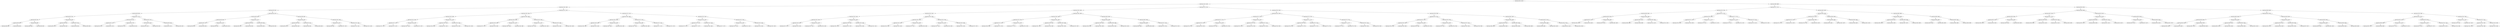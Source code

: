 digraph G{
1827593198 [label="Node{data=[3815, 3815]}"]
1827593198 -> 317344542
317344542 [label="Node{data=[1526, 1526]}"]
317344542 -> 1171514628
1171514628 [label="Node{data=[1186, 1186]}"]
1171514628 -> 1126082998
1126082998 [label="Node{data=[925, 925]}"]
1126082998 -> 1505045392
1505045392 [label="Node{data=[909, 909]}"]
1505045392 -> 424093955
424093955 [label="Node{data=[901, 901]}"]
424093955 -> 1130763498
1130763498 [label="Node{data=[897, 897]}"]
1130763498 -> 1963148841
1963148841 [label="Node{data=[895, 895]}"]
1963148841 -> 85596850
85596850 [label="Node{data=[860, 860]}"]
1963148841 -> 624239651
624239651 [label="Node{data=[896, 896]}"]
1130763498 -> 1443341611
1443341611 [label="Node{data=[899, 899]}"]
1443341611 -> 970621900
970621900 [label="Node{data=[898, 898]}"]
1443341611 -> 1824571855
1824571855 [label="Node{data=[900, 900]}"]
424093955 -> 1616442440
1616442440 [label="Node{data=[905, 905]}"]
1616442440 -> 194849685
194849685 [label="Node{data=[903, 903]}"]
194849685 -> 1723080137
1723080137 [label="Node{data=[902, 902]}"]
194849685 -> 210789993
210789993 [label="Node{data=[904, 904]}"]
1616442440 -> 734869767
734869767 [label="Node{data=[907, 907]}"]
734869767 -> 1231978088
1231978088 [label="Node{data=[906, 906]}"]
734869767 -> 267548889
267548889 [label="Node{data=[908, 908]}"]
1505045392 -> 6218848
6218848 [label="Node{data=[917, 917]}"]
6218848 -> 1108996205
1108996205 [label="Node{data=[913, 913]}"]
1108996205 -> 2025737080
2025737080 [label="Node{data=[911, 911]}"]
2025737080 -> 1687605254
1687605254 [label="Node{data=[910, 910]}"]
2025737080 -> 329012496
329012496 [label="Node{data=[912, 912]}"]
1108996205 -> 504055190
504055190 [label="Node{data=[915, 915]}"]
504055190 -> 350501028
350501028 [label="Node{data=[914, 914]}"]
504055190 -> 1184947422
1184947422 [label="Node{data=[916, 916]}"]
6218848 -> 937764303
937764303 [label="Node{data=[921, 921]}"]
937764303 -> 1929830736
1929830736 [label="Node{data=[919, 919]}"]
1929830736 -> 1184028300
1184028300 [label="Node{data=[918, 918]}"]
1929830736 -> 102016172
102016172 [label="Node{data=[920, 920]}"]
937764303 -> 406926076
406926076 [label="Node{data=[923, 923]}"]
406926076 -> 1544113349
1544113349 [label="Node{data=[922, 922]}"]
406926076 -> 209700734
209700734 [label="Node{data=[924, 924]}"]
1126082998 -> 804070297
804070297 [label="Node{data=[941, 941]}"]
804070297 -> 1051337290
1051337290 [label="Node{data=[933, 933]}"]
1051337290 -> 676544062
676544062 [label="Node{data=[929, 929]}"]
676544062 -> 1516587133
1516587133 [label="Node{data=[927, 927]}"]
1516587133 -> 483547459
483547459 [label="Node{data=[926, 926]}"]
1516587133 -> 1938133217
1938133217 [label="Node{data=[928, 928]}"]
676544062 -> 1117184609
1117184609 [label="Node{data=[931, 931]}"]
1117184609 -> 851471598
851471598 [label="Node{data=[930, 930]}"]
1117184609 -> 1012282292
1012282292 [label="Node{data=[932, 932]}"]
1051337290 -> 1670102599
1670102599 [label="Node{data=[937, 937]}"]
1670102599 -> 385605053
385605053 [label="Node{data=[935, 935]}"]
385605053 -> 661484688
661484688 [label="Node{data=[934, 934]}"]
385605053 -> 715864154
715864154 [label="Node{data=[936, 936]}"]
1670102599 -> 351064782
351064782 [label="Node{data=[939, 939]}"]
351064782 -> 1555227611
1555227611 [label="Node{data=[938, 938]}"]
351064782 -> 280479017
280479017 [label="Node{data=[940, 940]}"]
804070297 -> 1663911565
1663911565 [label="Node{data=[949, 949]}"]
1663911565 -> 296059524
296059524 [label="Node{data=[945, 945]}"]
296059524 -> 1514280784
1514280784 [label="Node{data=[943, 943]}"]
1514280784 -> 1953632188
1953632188 [label="Node{data=[942, 942]}"]
1514280784 -> 2111973009
2111973009 [label="Node{data=[944, 944]}"]
296059524 -> 1080965643
1080965643 [label="Node{data=[947, 947]}"]
1080965643 -> 182214081
182214081 [label="Node{data=[946, 946]}"]
1080965643 -> 1857535177
1857535177 [label="Node{data=[948, 948]}"]
1663911565 -> 34457888
34457888 [label="Node{data=[1084, 1084]}"]
34457888 -> 864163080
864163080 [label="Node{data=[974, 974]}"]
864163080 -> 1532523756
1532523756 [label="Node{data=[963, 963]}"]
864163080 -> 148556474
148556474 [label="Node{data=[1007, 1007]}"]
34457888 -> 1693599304
1693599304 [label="Node{data=[1184, 1184]}"]
1693599304 -> 1207645579
1207645579 [label="Node{data=[1154, 1154]}"]
1693599304 -> 1595725452
1595725452 [label="Node{data=[1185, 1185]}"]
1171514628 -> 21842127
21842127 [label="Node{data=[1407, 1407]}"]
21842127 -> 2004590248
2004590248 [label="Node{data=[1356, 1356]}"]
2004590248 -> 1773316769
1773316769 [label="Node{data=[1348, 1348]}"]
1773316769 -> 1352903085
1352903085 [label="Node{data=[1344, 1344]}"]
1352903085 -> 994285638
994285638 [label="Node{data=[1207, 1207]}"]
994285638 -> 275177304
275177304 [label="Node{data=[1187, 1187]}"]
994285638 -> 1828558935
1828558935 [label="Node{data=[1237, 1237]}"]
1352903085 -> 559856292
559856292 [label="Node{data=[1346, 1346]}"]
559856292 -> 108566369
108566369 [label="Node{data=[1345, 1345]}"]
559856292 -> 549586153
549586153 [label="Node{data=[1347, 1347]}"]
1773316769 -> 545066886
545066886 [label="Node{data=[1352, 1352]}"]
545066886 -> 1948392119
1948392119 [label="Node{data=[1350, 1350]}"]
1948392119 -> 916674765
916674765 [label="Node{data=[1349, 1349]}"]
1948392119 -> 116844476
116844476 [label="Node{data=[1351, 1351]}"]
545066886 -> 1312807387
1312807387 [label="Node{data=[1354, 1354]}"]
1312807387 -> 707564809
707564809 [label="Node{data=[1353, 1353]}"]
1312807387 -> 115721649
115721649 [label="Node{data=[1355, 1355]}"]
2004590248 -> 933173718
933173718 [label="Node{data=[1399, 1399]}"]
933173718 -> 123662335
123662335 [label="Node{data=[1360, 1360]}"]
123662335 -> 1234482880
1234482880 [label="Node{data=[1358, 1358]}"]
1234482880 -> 1643395598
1643395598 [label="Node{data=[1357, 1357]}"]
1234482880 -> 778755663
778755663 [label="Node{data=[1359, 1359]}"]
123662335 -> 1589374314
1589374314 [label="Node{data=[1397, 1397]}"]
1589374314 -> 846553803
846553803 [label="Node{data=[1396, 1396]}"]
1589374314 -> 1913719489
1913719489 [label="Node{data=[1398, 1398]}"]
933173718 -> 183581290
183581290 [label="Node{data=[1403, 1403]}"]
183581290 -> 186668771
186668771 [label="Node{data=[1401, 1401]}"]
186668771 -> 316280438
316280438 [label="Node{data=[1400, 1400]}"]
186668771 -> 1751603694
1751603694 [label="Node{data=[1402, 1402]}"]
183581290 -> 1808145634
1808145634 [label="Node{data=[1405, 1405]}"]
1808145634 -> 1649989687
1649989687 [label="Node{data=[1404, 1404]}"]
1808145634 -> 548656052
548656052 [label="Node{data=[1406, 1406]}"]
21842127 -> 1917404773
1917404773 [label="Node{data=[1474, 1474]}"]
1917404773 -> 699626946
699626946 [label="Node{data=[1466, 1466]}"]
699626946 -> 219056547
219056547 [label="Node{data=[1462, 1462]}"]
219056547 -> 857658821
857658821 [label="Node{data=[1409, 1409]}"]
857658821 -> 199018413
199018413 [label="Node{data=[1408, 1408]}"]
857658821 -> 963882609
963882609 [label="Node{data=[1445, 1445]}"]
219056547 -> 1078557549
1078557549 [label="Node{data=[1464, 1464]}"]
1078557549 -> 87834204
87834204 [label="Node{data=[1463, 1463]}"]
1078557549 -> 1756389625
1756389625 [label="Node{data=[1465, 1465]}"]
699626946 -> 1276402616
1276402616 [label="Node{data=[1470, 1470]}"]
1276402616 -> 1200476996
1200476996 [label="Node{data=[1468, 1468]}"]
1200476996 -> 589810487
589810487 [label="Node{data=[1467, 1467]}"]
1200476996 -> 1224462338
1224462338 [label="Node{data=[1469, 1469]}"]
1276402616 -> 651987774
651987774 [label="Node{data=[1472, 1472]}"]
651987774 -> 266500946
266500946 [label="Node{data=[1471, 1471]}"]
651987774 -> 310470634
310470634 [label="Node{data=[1473, 1473]}"]
1917404773 -> 74239608
74239608 [label="Node{data=[1518, 1518]}"]
74239608 -> 1185624240
1185624240 [label="Node{data=[1478, 1478]}"]
1185624240 -> 1510992860
1510992860 [label="Node{data=[1476, 1476]}"]
1510992860 -> 1126725952
1126725952 [label="Node{data=[1475, 1475]}"]
1510992860 -> 559243347
559243347 [label="Node{data=[1477, 1477]}"]
1185624240 -> 1046805113
1046805113 [label="Node{data=[1516, 1516]}"]
1046805113 -> 462464866
462464866 [label="Node{data=[1484, 1484]}"]
1046805113 -> 460468009
460468009 [label="Node{data=[1517, 1517]}"]
74239608 -> 296719340
296719340 [label="Node{data=[1522, 1522]}"]
296719340 -> 134288530
134288530 [label="Node{data=[1520, 1520]}"]
134288530 -> 380897607
380897607 [label="Node{data=[1519, 1519]}"]
134288530 -> 481650655
481650655 [label="Node{data=[1521, 1521]}"]
296719340 -> 1911072598
1911072598 [label="Node{data=[1524, 1524]}"]
1911072598 -> 1900906621
1900906621 [label="Node{data=[1523, 1523]}"]
1911072598 -> 1191528738
1191528738 [label="Node{data=[1525, 1525]}"]
317344542 -> 1882801538
1882801538 [label="Node{data=[3723, 3723]}"]
1882801538 -> 1155501764
1155501764 [label="Node{data=[1558, 1558]}"]
1155501764 -> 1506601026
1506601026 [label="Node{data=[1542, 1542]}"]
1506601026 -> 879621632
879621632 [label="Node{data=[1534, 1534]}"]
879621632 -> 247636058
247636058 [label="Node{data=[1530, 1530]}"]
247636058 -> 919840488
919840488 [label="Node{data=[1528, 1528]}"]
919840488 -> 140756616
140756616 [label="Node{data=[1527, 1527]}"]
919840488 -> 1399192690
1399192690 [label="Node{data=[1529, 1529]}"]
247636058 -> 1220429364
1220429364 [label="Node{data=[1532, 1532]}"]
1220429364 -> 1668369709
1668369709 [label="Node{data=[1531, 1531]}"]
1220429364 -> 1974505549
1974505549 [label="Node{data=[1533, 1533]}"]
879621632 -> 155870437
155870437 [label="Node{data=[1538, 1538]}"]
155870437 -> 863968286
863968286 [label="Node{data=[1536, 1536]}"]
863968286 -> 1519265657
1519265657 [label="Node{data=[1535, 1535]}"]
863968286 -> 734918301
734918301 [label="Node{data=[1537, 1537]}"]
155870437 -> 1903870541
1903870541 [label="Node{data=[1540, 1540]}"]
1903870541 -> 976142224
976142224 [label="Node{data=[1539, 1539]}"]
1903870541 -> 288420419
288420419 [label="Node{data=[1541, 1541]}"]
1506601026 -> 1435342822
1435342822 [label="Node{data=[1550, 1550]}"]
1435342822 -> 1916948400
1916948400 [label="Node{data=[1546, 1546]}"]
1916948400 -> 1029680215
1029680215 [label="Node{data=[1544, 1544]}"]
1029680215 -> 728494933
728494933 [label="Node{data=[1543, 1543]}"]
1029680215 -> 316695417
316695417 [label="Node{data=[1545, 1545]}"]
1916948400 -> 1925153114
1925153114 [label="Node{data=[1548, 1548]}"]
1925153114 -> 851621454
851621454 [label="Node{data=[1547, 1547]}"]
1925153114 -> 1179060760
1179060760 [label="Node{data=[1549, 1549]}"]
1435342822 -> 1462583810
1462583810 [label="Node{data=[1554, 1554]}"]
1462583810 -> 1503046892
1503046892 [label="Node{data=[1552, 1552]}"]
1503046892 -> 2118193494
2118193494 [label="Node{data=[1551, 1551]}"]
1503046892 -> 11064140
11064140 [label="Node{data=[1553, 1553]}"]
1462583810 -> 1034468361
1034468361 [label="Node{data=[1556, 1556]}"]
1034468361 -> 1370850972
1370850972 [label="Node{data=[1555, 1555]}"]
1034468361 -> 663287389
663287389 [label="Node{data=[1557, 1557]}"]
1155501764 -> 1643934547
1643934547 [label="Node{data=[1588, 1588]}"]
1643934547 -> 432849809
432849809 [label="Node{data=[1580, 1580]}"]
432849809 -> 1680877394
1680877394 [label="Node{data=[1576, 1576]}"]
1680877394 -> 74059671
74059671 [label="Node{data=[1574, 1574]}"]
74059671 -> 110002850
110002850 [label="Node{data=[1566, 1566]}"]
74059671 -> 2032208297
2032208297 [label="Node{data=[1575, 1575]}"]
1680877394 -> 483306344
483306344 [label="Node{data=[1578, 1578]}"]
483306344 -> 1217137105
1217137105 [label="Node{data=[1577, 1577]}"]
483306344 -> 988088816
988088816 [label="Node{data=[1579, 1579]}"]
432849809 -> 1266168644
1266168644 [label="Node{data=[1584, 1584]}"]
1266168644 -> 579093672
579093672 [label="Node{data=[1582, 1582]}"]
579093672 -> 174982056
174982056 [label="Node{data=[1581, 1581]}"]
579093672 -> 408297884
408297884 [label="Node{data=[1583, 1583]}"]
1266168644 -> 306103233
306103233 [label="Node{data=[1586, 1586]}"]
306103233 -> 312435754
312435754 [label="Node{data=[1585, 1585]}"]
306103233 -> 1754683026
1754683026 [label="Node{data=[1587, 1587]}"]
1643934547 -> 1105576157
1105576157 [label="Node{data=[3594, 3594]}"]
1105576157 -> 622928875
622928875 [label="Node{data=[3406, 3406]}"]
622928875 -> 1282850129
1282850129 [label="Node{data=[1590, 1590]}"]
1282850129 -> 378425483
378425483 [label="Node{data=[1589, 1589]}"]
1282850129 -> 2030209455
2030209455 [label="Node{data=[1629, 1629]}"]
622928875 -> 1435554591
1435554591 [label="Node{data=[3496, 3496]}"]
1435554591 -> 754282697
754282697 [label="Node{data=[3462, 3462]}"]
1435554591 -> 1209755604
1209755604 [label="Node{data=[3513, 3513]}"]
1105576157 -> 632934537
632934537 [label="Node{data=[3655, 3655]}"]
632934537 -> 1986193162
1986193162 [label="Node{data=[3639, 3639]}"]
1986193162 -> 1897308727
1897308727 [label="Node{data=[3638, 3638]}"]
1986193162 -> 1654672902
1654672902 [label="Node{data=[3640, 3640]}"]
632934537 -> 167180099
167180099 [label="Node{data=[3707, 3707]}"]
167180099 -> 1758268352
1758268352 [label="Node{data=[3702, 3702]}"]
167180099 -> 739118068
739118068 [label="Node{data=[3722, 3722]}"]
1882801538 -> 1279172621
1279172621 [label="Node{data=[3783, 3783]}"]
1279172621 -> 1917590054
1917590054 [label="Node{data=[3739, 3739]}"]
1917590054 -> 1918868644
1918868644 [label="Node{data=[3731, 3731]}"]
1918868644 -> 777152688
777152688 [label="Node{data=[3727, 3727]}"]
777152688 -> 391486399
391486399 [label="Node{data=[3725, 3725]}"]
391486399 -> 89796185
89796185 [label="Node{data=[3724, 3724]}"]
391486399 -> 191772906
191772906 [label="Node{data=[3726, 3726]}"]
777152688 -> 918865631
918865631 [label="Node{data=[3729, 3729]}"]
918865631 -> 234306523
234306523 [label="Node{data=[3728, 3728]}"]
918865631 -> 1502344410
1502344410 [label="Node{data=[3730, 3730]}"]
1918868644 -> 592985705
592985705 [label="Node{data=[3735, 3735]}"]
592985705 -> 859502307
859502307 [label="Node{data=[3733, 3733]}"]
859502307 -> 128395964
128395964 [label="Node{data=[3732, 3732]}"]
859502307 -> 25961398
25961398 [label="Node{data=[3734, 3734]}"]
592985705 -> 1673920152
1673920152 [label="Node{data=[3737, 3737]}"]
1673920152 -> 120357357
120357357 [label="Node{data=[3736, 3736]}"]
1673920152 -> 971024766
971024766 [label="Node{data=[3738, 3738]}"]
1917590054 -> 1494334567
1494334567 [label="Node{data=[3775, 3775]}"]
1494334567 -> 367831267
367831267 [label="Node{data=[3771, 3771]}"]
367831267 -> 1982619738
1982619738 [label="Node{data=[3769, 3769]}"]
1982619738 -> 1245416632
1245416632 [label="Node{data=[3740, 3740]}"]
1982619738 -> 513667868
513667868 [label="Node{data=[3770, 3770]}"]
367831267 -> 1850141596
1850141596 [label="Node{data=[3773, 3773]}"]
1850141596 -> 2080209086
2080209086 [label="Node{data=[3772, 3772]}"]
1850141596 -> 1832219957
1832219957 [label="Node{data=[3774, 3774]}"]
1494334567 -> 482438812
482438812 [label="Node{data=[3779, 3779]}"]
482438812 -> 1166175379
1166175379 [label="Node{data=[3777, 3777]}"]
1166175379 -> 1437254677
1437254677 [label="Node{data=[3776, 3776]}"]
1166175379 -> 334536520
334536520 [label="Node{data=[3778, 3778]}"]
482438812 -> 80913956
80913956 [label="Node{data=[3781, 3781]}"]
80913956 -> 1390585049
1390585049 [label="Node{data=[3780, 3780]}"]
80913956 -> 1374374140
1374374140 [label="Node{data=[3782, 3782]}"]
1279172621 -> 1182173014
1182173014 [label="Node{data=[3799, 3799]}"]
1182173014 -> 1468328506
1468328506 [label="Node{data=[3791, 3791]}"]
1468328506 -> 268912767
268912767 [label="Node{data=[3787, 3787]}"]
268912767 -> 455101995
455101995 [label="Node{data=[3785, 3785]}"]
455101995 -> 1771972142
1771972142 [label="Node{data=[3784, 3784]}"]
455101995 -> 423347229
423347229 [label="Node{data=[3786, 3786]}"]
268912767 -> 861221877
861221877 [label="Node{data=[3789, 3789]}"]
861221877 -> 714961570
714961570 [label="Node{data=[3788, 3788]}"]
861221877 -> 850042505
850042505 [label="Node{data=[3790, 3790]}"]
1468328506 -> 1970712557
1970712557 [label="Node{data=[3795, 3795]}"]
1970712557 -> 1864818733
1864818733 [label="Node{data=[3793, 3793]}"]
1864818733 -> 779061001
779061001 [label="Node{data=[3792, 3792]}"]
1864818733 -> 1213663899
1213663899 [label="Node{data=[3794, 3794]}"]
1970712557 -> 136236475
136236475 [label="Node{data=[3797, 3797]}"]
136236475 -> 1348559645
1348559645 [label="Node{data=[3796, 3796]}"]
136236475 -> 40169943
40169943 [label="Node{data=[3798, 3798]}"]
1182173014 -> 1922506962
1922506962 [label="Node{data=[3807, 3807]}"]
1922506962 -> 203053102
203053102 [label="Node{data=[3803, 3803]}"]
203053102 -> 1463331643
1463331643 [label="Node{data=[3801, 3801]}"]
1463331643 -> 1928790594
1928790594 [label="Node{data=[3800, 3800]}"]
1463331643 -> 959262078
959262078 [label="Node{data=[3802, 3802]}"]
203053102 -> 1730730333
1730730333 [label="Node{data=[3805, 3805]}"]
1730730333 -> 1977341936
1977341936 [label="Node{data=[3804, 3804]}"]
1730730333 -> 1072967195
1072967195 [label="Node{data=[3806, 3806]}"]
1922506962 -> 1877123654
1877123654 [label="Node{data=[3811, 3811]}"]
1877123654 -> 1319202006
1319202006 [label="Node{data=[3809, 3809]}"]
1319202006 -> 1701729957
1701729957 [label="Node{data=[3808, 3808]}"]
1319202006 -> 2079602917
2079602917 [label="Node{data=[3810, 3810]}"]
1877123654 -> 33441103
33441103 [label="Node{data=[3813, 3813]}"]
33441103 -> 1149001338
1149001338 [label="Node{data=[3812, 3812]}"]
33441103 -> 1395716910
1395716910 [label="Node{data=[3814, 3814]}"]
1827593198 -> 156879549
156879549 [label="Node{data=[4999, 4999]}"]
156879549 -> 2055090916
2055090916 [label="Node{data=[4721, 4721]}"]
2055090916 -> 1549220959
1549220959 [label="Node{data=[4705, 4705]}"]
1549220959 -> 145362296
145362296 [label="Node{data=[4085, 4085]}"]
145362296 -> 1340158706
1340158706 [label="Node{data=[3819, 3819]}"]
1340158706 -> 1149489400
1149489400 [label="Node{data=[3817, 3817]}"]
1149489400 -> 559131123
559131123 [label="Node{data=[3816, 3816]}"]
1149489400 -> 2034934124
2034934124 [label="Node{data=[3818, 3818]}"]
1340158706 -> 1073375765
1073375765 [label="Node{data=[3880, 3880]}"]
1073375765 -> 1705277698
1705277698 [label="Node{data=[3879, 3879]}"]
1073375765 -> 1493457012
1493457012 [label="Node{data=[3881, 3881]}"]
145362296 -> 1978254329
1978254329 [label="Node{data=[4089, 4089]}"]
1978254329 -> 430941587
430941587 [label="Node{data=[4087, 4087]}"]
430941587 -> 1602597837
1602597837 [label="Node{data=[4086, 4086]}"]
430941587 -> 616142769
616142769 [label="Node{data=[4088, 4088]}"]
1978254329 -> 527724244
527724244 [label="Node{data=[4654, 4654]}"]
527724244 -> 2064896916
2064896916 [label="Node{data=[4143, 4143]}"]
527724244 -> 167382240
167382240 [label="Node{data=[4704, 4704]}"]
1549220959 -> 1628837489
1628837489 [label="Node{data=[4713, 4713]}"]
1628837489 -> 1571341897
1571341897 [label="Node{data=[4709, 4709]}"]
1571341897 -> 943862043
943862043 [label="Node{data=[4707, 4707]}"]
943862043 -> 1627826175
1627826175 [label="Node{data=[4706, 4706]}"]
943862043 -> 821198896
821198896 [label="Node{data=[4708, 4708]}"]
1571341897 -> 728990441
728990441 [label="Node{data=[4711, 4711]}"]
728990441 -> 43037813
43037813 [label="Node{data=[4710, 4710]}"]
728990441 -> 1451082375
1451082375 [label="Node{data=[4712, 4712]}"]
1628837489 -> 1923758968
1923758968 [label="Node{data=[4717, 4717]}"]
1923758968 -> 1173986062
1173986062 [label="Node{data=[4715, 4715]}"]
1173986062 -> 1120779480
1120779480 [label="Node{data=[4714, 4714]}"]
1173986062 -> 2048665596
2048665596 [label="Node{data=[4716, 4716]}"]
1923758968 -> 1498329660
1498329660 [label="Node{data=[4719, 4719]}"]
1498329660 -> 1357276144
1357276144 [label="Node{data=[4718, 4718]}"]
1498329660 -> 2145533512
2145533512 [label="Node{data=[4720, 4720]}"]
2055090916 -> 1692063119
1692063119 [label="Node{data=[4952, 4952]}"]
1692063119 -> 1219056762
1219056762 [label="Node{data=[4944, 4944]}"]
1219056762 -> 724785020
724785020 [label="Node{data=[4725, 4725]}"]
724785020 -> 1162685484
1162685484 [label="Node{data=[4723, 4723]}"]
1162685484 -> 2005528487
2005528487 [label="Node{data=[4722, 4722]}"]
1162685484 -> 1963028392
1963028392 [label="Node{data=[4724, 4724]}"]
724785020 -> 1152929475
1152929475 [label="Node{data=[4850, 4850]}"]
1152929475 -> 1748514356
1748514356 [label="Node{data=[4726, 4726]}"]
1152929475 -> 1358174275
1358174275 [label="Node{data=[4875, 4875]}"]
1219056762 -> 779502042
779502042 [label="Node{data=[4948, 4948]}"]
779502042 -> 683592833
683592833 [label="Node{data=[4946, 4946]}"]
683592833 -> 27182644
27182644 [label="Node{data=[4945, 4945]}"]
683592833 -> 1901654084
1901654084 [label="Node{data=[4947, 4947]}"]
779502042 -> 1832650532
1832650532 [label="Node{data=[4950, 4950]}"]
1832650532 -> 867697862
867697862 [label="Node{data=[4949, 4949]}"]
1832650532 -> 1155587043
1155587043 [label="Node{data=[4951, 4951]}"]
1692063119 -> 1913444843
1913444843 [label="Node{data=[4960, 4960]}"]
1913444843 -> 2131031465
2131031465 [label="Node{data=[4956, 4956]}"]
2131031465 -> 216617147
216617147 [label="Node{data=[4954, 4954]}"]
216617147 -> 1318366470
1318366470 [label="Node{data=[4953, 4953]}"]
216617147 -> 1514399422
1514399422 [label="Node{data=[4955, 4955]}"]
2131031465 -> 45283810
45283810 [label="Node{data=[4958, 4958]}"]
45283810 -> 1150819719
1150819719 [label="Node{data=[4957, 4957]}"]
45283810 -> 797930639
797930639 [label="Node{data=[4959, 4959]}"]
1913444843 -> 1790706134
1790706134 [label="Node{data=[4995, 4995]}"]
1790706134 -> 2136246410
2136246410 [label="Node{data=[4993, 4993]}"]
2136246410 -> 2074400450
2074400450 [label="Node{data=[4961, 4961]}"]
2136246410 -> 794553909
794553909 [label="Node{data=[4994, 4994]}"]
1790706134 -> 635693241
635693241 [label="Node{data=[4997, 4997]}"]
635693241 -> 2116559959
2116559959 [label="Node{data=[4996, 4996]}"]
635693241 -> 602402710
602402710 [label="Node{data=[4998, 4998]}"]
156879549 -> 1396541337
1396541337 [label="Node{data=[6022, 6022]}"]
1396541337 -> 1772165991
1772165991 [label="Node{data=[5830, 5830]}"]
1772165991 -> 1444188312
1444188312 [label="Node{data=[5007, 5007]}"]
1444188312 -> 1251171987
1251171987 [label="Node{data=[5003, 5003]}"]
1251171987 -> 1974278423
1974278423 [label="Node{data=[5001, 5001]}"]
1974278423 -> 339103462
339103462 [label="Node{data=[5000, 5000]}"]
1974278423 -> 1716821160
1716821160 [label="Node{data=[5002, 5002]}"]
1251171987 -> 920858935
920858935 [label="Node{data=[5005, 5005]}"]
920858935 -> 731636573
731636573 [label="Node{data=[5004, 5004]}"]
920858935 -> 234670518
234670518 [label="Node{data=[5006, 5006]}"]
1444188312 -> 1334818173
1334818173 [label="Node{data=[5011, 5011]}"]
1334818173 -> 1615486770
1615486770 [label="Node{data=[5009, 5009]}"]
1615486770 -> 348113261
348113261 [label="Node{data=[5008, 5008]}"]
1615486770 -> 2137330485
2137330485 [label="Node{data=[5010, 5010]}"]
1334818173 -> 1299412473
1299412473 [label="Node{data=[5543, 5543]}"]
1299412473 -> 2138181802
2138181802 [label="Node{data=[5012, 5012]}"]
1299412473 -> 367807112
367807112 [label="Node{data=[5829, 5829]}"]
1772165991 -> 1120341947
1120341947 [label="Node{data=[6014, 6014]}"]
1120341947 -> 340620967
340620967 [label="Node{data=[6010, 6010]}"]
340620967 -> 2069222340
2069222340 [label="Node{data=[6008, 6008]}"]
2069222340 -> 211447340
211447340 [label="Node{data=[6007, 6007]}"]
2069222340 -> 1993999059
1993999059 [label="Node{data=[6009, 6009]}"]
340620967 -> 165522145
165522145 [label="Node{data=[6012, 6012]}"]
165522145 -> 1556321261
1556321261 [label="Node{data=[6011, 6011]}"]
165522145 -> 66547031
66547031 [label="Node{data=[6013, 6013]}"]
1120341947 -> 622672736
622672736 [label="Node{data=[6018, 6018]}"]
622672736 -> 1098061696
1098061696 [label="Node{data=[6016, 6016]}"]
1098061696 -> 32483512
32483512 [label="Node{data=[6015, 6015]}"]
1098061696 -> 969596935
969596935 [label="Node{data=[6017, 6017]}"]
622672736 -> 1975519845
1975519845 [label="Node{data=[6020, 6020]}"]
1975519845 -> 743889994
743889994 [label="Node{data=[6019, 6019]}"]
1975519845 -> 1350572816
1350572816 [label="Node{data=[6021, 6021]}"]
1396541337 -> 1050936287
1050936287 [label="Node{data=[6266, 6266]}"]
1050936287 -> 1262658892
1262658892 [label="Node{data=[6222, 6222]}"]
1262658892 -> 1366066402
1366066402 [label="Node{data=[6030, 6030]}"]
1366066402 -> 23350596
23350596 [label="Node{data=[6026, 6026]}"]
23350596 -> 524291148
524291148 [label="Node{data=[6024, 6024]}"]
524291148 -> 1106686509
1106686509 [label="Node{data=[6023, 6023]}"]
524291148 -> 1955095909
1955095909 [label="Node{data=[6025, 6025]}"]
23350596 -> 1470433501
1470433501 [label="Node{data=[6028, 6028]}"]
1470433501 -> 1209551881
1209551881 [label="Node{data=[6027, 6027]}"]
1470433501 -> 1015802109
1015802109 [label="Node{data=[6029, 6029]}"]
1366066402 -> 186581316
186581316 [label="Node{data=[6034, 6034]}"]
186581316 -> 1954743066
1954743066 [label="Node{data=[6032, 6032]}"]
1954743066 -> 2129752455
2129752455 [label="Node{data=[6031, 6031]}"]
1954743066 -> 492745380
492745380 [label="Node{data=[6033, 6033]}"]
186581316 -> 1857586538
1857586538 [label="Node{data=[6091, 6091]}"]
1857586538 -> 38785140
38785140 [label="Node{data=[6090, 6090]}"]
1857586538 -> 2009593075
2009593075 [label="Node{data=[6221, 6221]}"]
1262658892 -> 535077693
535077693 [label="Node{data=[6258, 6258]}"]
535077693 -> 895350398
895350398 [label="Node{data=[6254, 6254]}"]
895350398 -> 1231903953
1231903953 [label="Node{data=[6231, 6231]}"]
1231903953 -> 21322083
21322083 [label="Node{data=[6223, 6223]}"]
1231903953 -> 990048061
990048061 [label="Node{data=[6253, 6253]}"]
895350398 -> 1639321637
1639321637 [label="Node{data=[6256, 6256]}"]
1639321637 -> 1109283606
1109283606 [label="Node{data=[6255, 6255]}"]
1639321637 -> 1773896823
1773896823 [label="Node{data=[6257, 6257]}"]
535077693 -> 1164764538
1164764538 [label="Node{data=[6262, 6262]}"]
1164764538 -> 336257738
336257738 [label="Node{data=[6260, 6260]}"]
336257738 -> 616334782
616334782 [label="Node{data=[6259, 6259]}"]
336257738 -> 286336354
286336354 [label="Node{data=[6261, 6261]}"]
1164764538 -> 863261967
863261967 [label="Node{data=[6264, 6264]}"]
863261967 -> 1881931033
1881931033 [label="Node{data=[6263, 6263]}"]
863261967 -> 813307863
813307863 [label="Node{data=[6265, 6265]}"]
1050936287 -> 685248143
685248143 [label="Node{data=[7439, 7439]}"]
685248143 -> 966130358
966130358 [label="Node{data=[6274, 6274]}"]
966130358 -> 377035688
377035688 [label="Node{data=[6270, 6270]}"]
377035688 -> 1994220063
1994220063 [label="Node{data=[6268, 6268]}"]
1994220063 -> 513386045
513386045 [label="Node{data=[6267, 6267]}"]
1994220063 -> 147828498
147828498 [label="Node{data=[6269, 6269]}"]
377035688 -> 1446334968
1446334968 [label="Node{data=[6272, 6272]}"]
1446334968 -> 1273302203
1273302203 [label="Node{data=[6271, 6271]}"]
1446334968 -> 413066164
413066164 [label="Node{data=[6273, 6273]}"]
966130358 -> 1834776714
1834776714 [label="Node{data=[6278, 6278]}"]
1834776714 -> 286936648
286936648 [label="Node{data=[6276, 6276]}"]
286936648 -> 1928927236
1928927236 [label="Node{data=[6275, 6275]}"]
286936648 -> 487970476
487970476 [label="Node{data=[6277, 6277]}"]
1834776714 -> 327378348
327378348 [label="Node{data=[7423, 7423]}"]
327378348 -> 1344799130
1344799130 [label="Node{data=[6279, 6279]}"]
327378348 -> 1789598371
1789598371 [label="Node{data=[7438, 7438]}"]
685248143 -> 1505231340
1505231340 [label="Node{data=[7443, 7443]}"]
1505231340 -> 1360966002
1360966002 [label="Node{data=[7441, 7441]}"]
1360966002 -> 1101684250
1101684250 [label="Node{data=[7440, 7440]}"]
1360966002 -> 1944464014
1944464014 [label="Node{data=[7442, 7442]}"]
1505231340 -> 1783165567
1783165567 [label="Node{data=[7447, 7447]}"]
1783165567 -> 1324960613
1324960613 [label="Node{data=[7445, 7445]}"]
1324960613 -> 1571853870
1571853870 [label="Node{data=[7444, 7444]}"]
1324960613 -> 524318028
524318028 [label="Node{data=[7446, 7446]}"]
1783165567 -> 850831313
850831313 [label="Node{data=[7448, 7448]}"]
850831313 -> 915431553
915431553 [label="Node{data=[7449, 7449]}"]
}